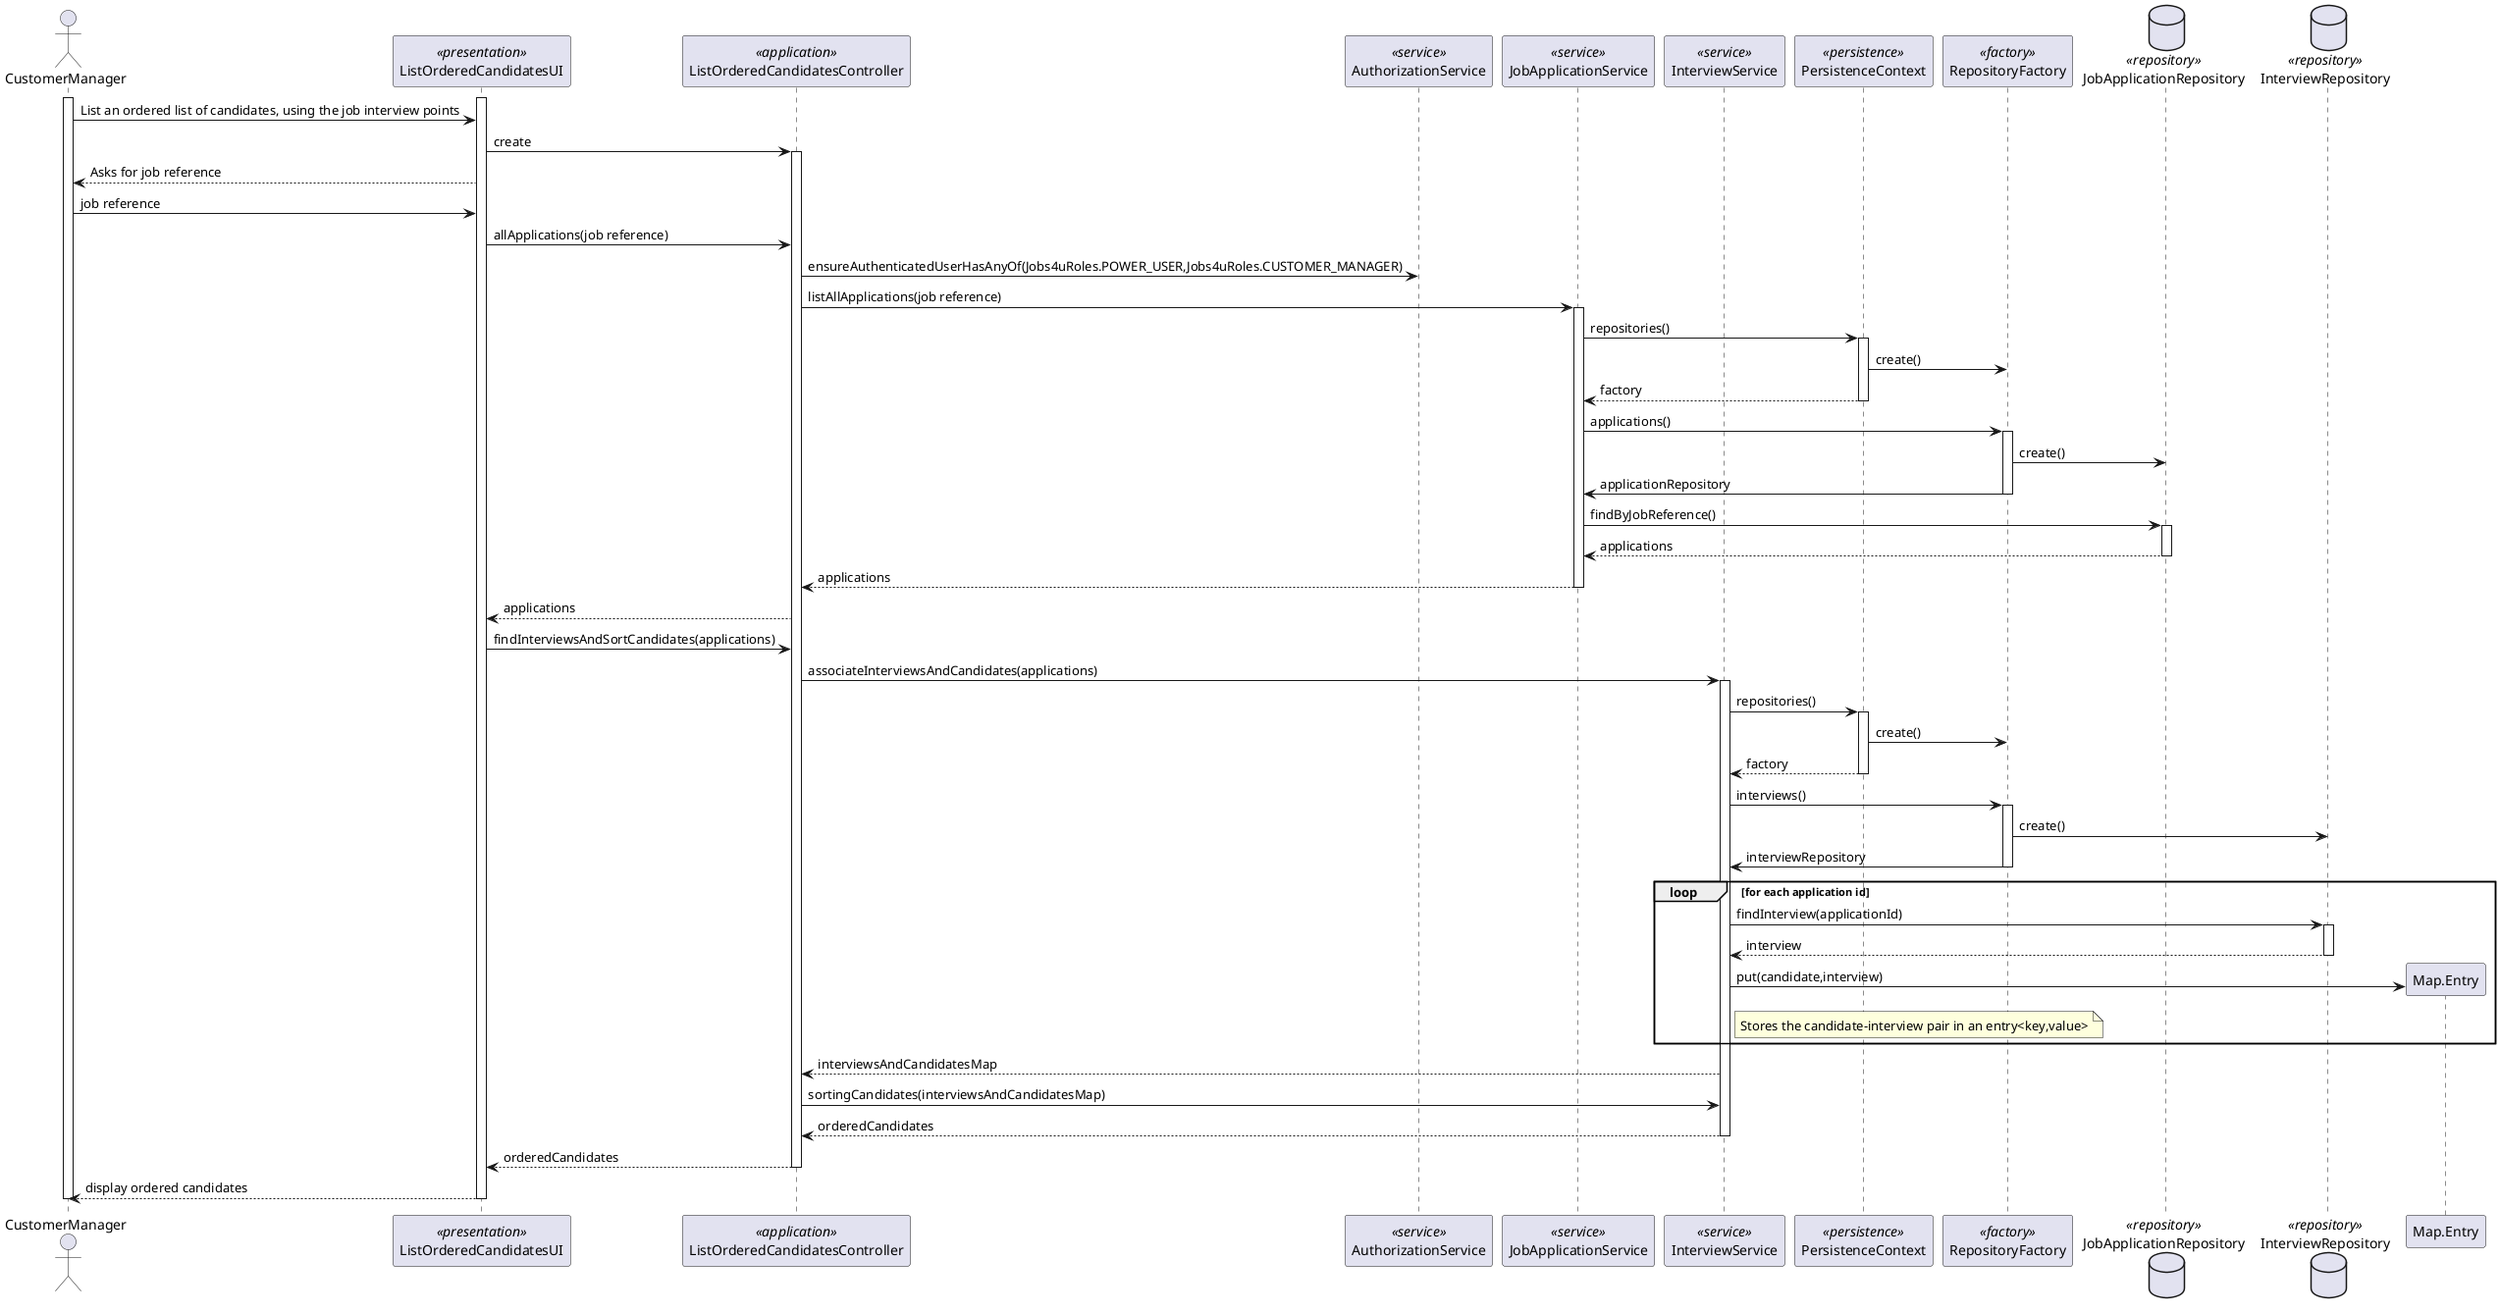 @startuml
'http://plantuml.com/skinparam.html
skinparam monochrome false
skinparam packageStyle rect
skinparam defaultFontName FG Virgil
skinparam shadowing false

actor CustomerManager as manager
participant ListOrderedCandidatesUI as UI <<presentation>>
participant ListOrderedCandidatesController as Controller <<application>>
participant AuthorizationService as AuthzService<<service>>
participant JobApplicationService as ApplicationService<<service>>
participant InterviewService as InterviewService<<service>>
participant PersistenceContext as Persistence <<persistence>>
participant RepositoryFactory as Factory <<factory>>
database JobApplicationRepository as JobApplicationRepository <<repository>>
database InterviewRepository as InterviewRepository <<repository>>


activate manager
activate UI
manager -> UI: List an ordered list of candidates, using the job interview points

        UI -> Controller: create
        activate Controller

UI --> manager : Asks for job reference

manager -> UI : job reference

UI -> Controller : allApplications(job reference)

        Controller -> AuthzService : ensureAuthenticatedUserHasAnyOf(Jobs4uRoles.POWER_USER,Jobs4uRoles.CUSTOMER_MANAGER)
        deactivate AuthzService

        Controller -> ApplicationService : listAllApplications(job reference)
        activate ApplicationService

        ApplicationService -> Persistence : repositories()
        activate Persistence

        Persistence -> Factory : create()

        Persistence --> ApplicationService : factory
        deactivate Persistence

        ApplicationService -> Factory : applications()
        activate Factory

        Factory -> JobApplicationRepository : create()

        Factory -> ApplicationService : applicationRepository
        deactivate Factory

        ApplicationService -> JobApplicationRepository : findByJobReference()
        activate JobApplicationRepository

        JobApplicationRepository --> ApplicationService : applications
        deactivate JobApplicationRepository

        ApplicationService --> Controller : applications
        deactivate ApplicationService

        Controller --> UI : applications

        UI -> Controller : findInterviewsAndSortCandidates(applications)

        Controller -> InterviewService : associateInterviewsAndCandidates(applications)
        activate InterviewService

                InterviewService -> Persistence : repositories()
                activate Persistence

                Persistence -> Factory : create()

                Persistence --> InterviewService : factory
                deactivate Persistence

                InterviewService -> Factory : interviews()
                activate Factory

                Factory -> InterviewRepository : create()

                Factory -> InterviewService : interviewRepository
                deactivate Factory

                loop for each application id
                InterviewService -> InterviewRepository : findInterview(applicationId)
                activate InterviewRepository

                InterviewRepository --> InterviewService : interview
                deactivate InterviewRepository

                InterviewService -> Map.Entry **: put(candidate,interview)
                note right of InterviewService: Stores the candidate-interview pair in an entry<key,value>

                end loop

                InterviewService --> Controller : interviewsAndCandidatesMap

                Controller -> InterviewService: sortingCandidates(interviewsAndCandidatesMap)

        InterviewService --> Controller : orderedCandidates
        deactivate InterviewService

        Controller --> UI : orderedCandidates
        deactivate Controller

    UI--> manager : display ordered candidates

deactivate UI
deactivate manager
@enduml